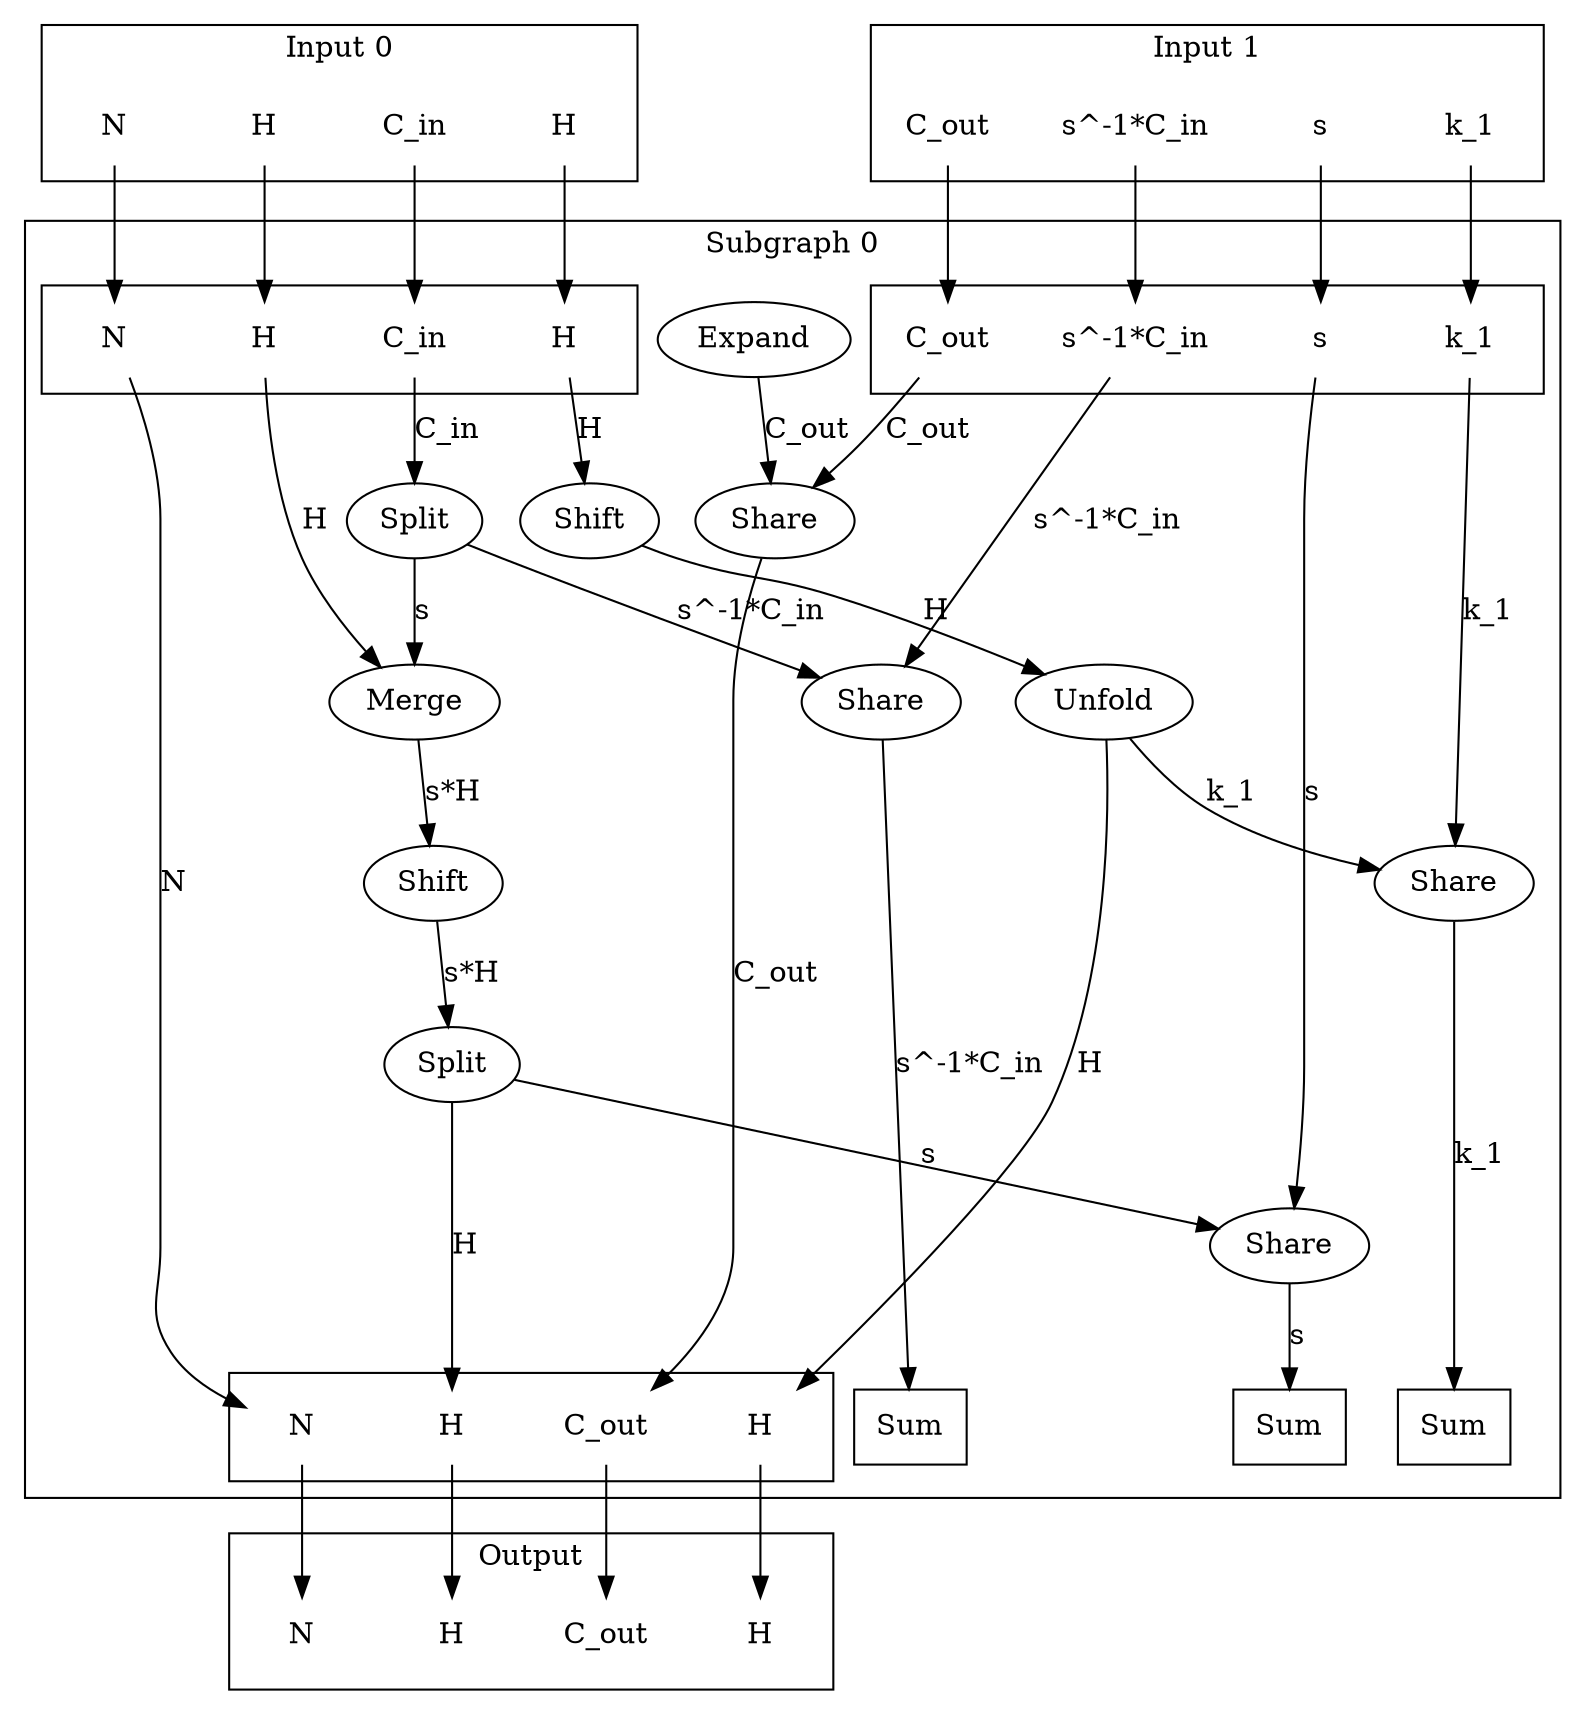 digraph kernel_generated {
newrank = true;

// Stage tensor.
subgraph cluster_subgraph_0 {
    label = "Subgraph 0";
    // Reductions.
    reduce_0x7effd8001a98 [label="Sum", shape=box];
    reduce_0x7effd8002ce8 [label="Sum", shape=box];
    reduce_0x7effd8005640 [label="Sum", shape=box];
    // Output.
    subgraph cluster_subgraph_0_out {
        label = "";
        interface_0_out_0x55a308c0a8f0 [label="N", shape=none];
        interface_0_out_0x55a308c0a918 [label="C_out", shape=none];
        interface_0_out_0x55a308c0a940 [label="H", shape=none];
        interface_0_out_0x55a308c0a968 [label="H", shape=none];
    }
    {
        rank = same;
        reduce_0x7effd8001a98;
        reduce_0x7effd8002ce8;
        reduce_0x7effd8005640;
        interface_0_out_0x55a308c0a8f0;
        interface_0_out_0x55a308c0a918;
        interface_0_out_0x55a308c0a940;
        interface_0_out_0x55a308c0a968;
    }
    // Input 0.
    subgraph cluster_subgraph_0_in_0 {
        label = "";
        interface_0_in_0x55a308c0a8f0 [label="N", shape=none];
        interface_0_in_0x55a3093d3910 [label="C_in", shape=none];
        interface_0_in_0x55a3093bb690 [label="H", shape=none];
        interface_0_in_0x55a3093b96e0 [label="H", shape=none];
    }
    // Input 1.
    subgraph cluster_subgraph_0_in_1 {
        label = "";
        interface_0_in_0x55a3093b8af8 [label="s", shape=none];
        interface_0_in_0x55a3093ce4a8 [label="s^-1*C_in", shape=none];
        interface_0_in_0x55a3093b8828 [label="k_1", shape=none];
        interface_0_in_0x55a3093b8738 [label="C_out", shape=none];
    }
    {
        rank = same;
        interface_0_in_0x55a308c0a8f0;
        interface_0_in_0x55a3093d3910;
        interface_0_in_0x55a3093bb690;
        interface_0_in_0x55a3093b96e0;
        interface_0_in_0x55a3093b8af8;
        interface_0_in_0x55a3093ce4a8;
        interface_0_in_0x55a3093b8828;
        interface_0_in_0x55a3093b8738;
    }
    // Op's.
    op_0x55a3093b8700 [label="Share"];
    op_0x55a3093b87f0 [label="Share"];
    op_0x55a3093b8ac0 [label="Share"];
    op_0x55a3093b8c98 [label="Expand"];
    op_0x55a3093b9690 [label="Shift"];
    op_0x55a3093b96c0 [label="Shift"];
    op_0x55a3093bb650 [label="Merge"];
    op_0x55a3093bb900 [label="Unfold"];
    op_0x55a3093ce470 [label="Share"];
    op_0x55a3093d32e0 [label="Split"];
    op_0x55a3093d38d0 [label="Split"];
    // Dimension's.
    interface_0_in_0x55a308c0a8f0 -> interface_0_out_0x55a308c0a8f0 [label="N"];
    op_0x55a3093b8700 -> interface_0_out_0x55a308c0a918 [label="C_out"];
    op_0x55a3093d32e0 -> interface_0_out_0x55a308c0a940 [label="H"];
    op_0x55a3093bb900 -> interface_0_out_0x55a308c0a968 [label="H"];
    op_0x55a3093b8c98 -> op_0x55a3093b8700 [label="C_out"];
    interface_0_in_0x55a3093b8738 -> op_0x55a3093b8700 [label="C_out"];
    op_0x55a3093bb900 -> op_0x55a3093b87f0 [label="k_1"];
    interface_0_in_0x55a3093b8828 -> op_0x55a3093b87f0 [label="k_1"];
    op_0x55a3093d32e0 -> op_0x55a3093b8ac0 [label="s"];
    interface_0_in_0x55a3093b8af8 -> op_0x55a3093b8ac0 [label="s"];
    op_0x55a3093bb650 -> op_0x55a3093b9690 [label="s*H"];
    interface_0_in_0x55a3093b96e0 -> op_0x55a3093b96c0 [label="H"];
    interface_0_in_0x55a3093bb690 -> op_0x55a3093bb650 [label="H"];
    op_0x55a3093d38d0 -> op_0x55a3093bb650 [label="s"];
    op_0x55a3093b96c0 -> op_0x55a3093bb900 [label="H"];
    op_0x55a3093d38d0 -> op_0x55a3093ce470 [label="s^-1*C_in"];
    interface_0_in_0x55a3093ce4a8 -> op_0x55a3093ce470 [label="s^-1*C_in"];
    op_0x55a3093b9690 -> op_0x55a3093d32e0 [label="s*H"];
    interface_0_in_0x55a3093d3910 -> op_0x55a3093d38d0 [label="C_in"];
    op_0x55a3093b87f0 -> reduce_0x7effd8001a98 [label="k_1"];
    op_0x55a3093b8ac0 -> reduce_0x7effd8002ce8 [label="s"];
    op_0x55a3093ce470 -> reduce_0x7effd8005640 [label="s^-1*C_in"];
}

// Input tensor.
subgraph cluster_subgraph_1 {
    label = "Input 0";
    interface_1_out_0x55a308c0a8f0 [label="N", shape=none];
    interface_1_out_0x55a3093d3910 [label="C_in", shape=none];
    interface_1_out_0x55a3093bb690 [label="H", shape=none];
    interface_1_out_0x55a3093b96e0 [label="H", shape=none];
}

interface_1_out_0x55a308c0a8f0 -> interface_0_in_0x55a308c0a8f0;
interface_1_out_0x55a3093d3910 -> interface_0_in_0x55a3093d3910;
interface_1_out_0x55a3093bb690 -> interface_0_in_0x55a3093bb690;
interface_1_out_0x55a3093b96e0 -> interface_0_in_0x55a3093b96e0;

// Input tensor.
subgraph cluster_subgraph_2 {
    label = "Input 1";
    interface_2_out_0x55a3093b8af8 [label="s", shape=none];
    interface_2_out_0x55a3093ce4a8 [label="s^-1*C_in", shape=none];
    interface_2_out_0x55a3093b8828 [label="k_1", shape=none];
    interface_2_out_0x55a3093b8738 [label="C_out", shape=none];
}

interface_2_out_0x55a3093b8af8 -> interface_0_in_0x55a3093b8af8;
interface_2_out_0x55a3093ce4a8 -> interface_0_in_0x55a3093ce4a8;
interface_2_out_0x55a3093b8828 -> interface_0_in_0x55a3093b8828;
interface_2_out_0x55a3093b8738 -> interface_0_in_0x55a3093b8738;

{
    rank = same;
    interface_1_out_0x55a308c0a8f0;
    interface_1_out_0x55a3093d3910;
    interface_1_out_0x55a3093bb690;
    interface_1_out_0x55a3093b96e0;
    interface_2_out_0x55a3093b8af8;
    interface_2_out_0x55a3093ce4a8;
    interface_2_out_0x55a3093b8828;
    interface_2_out_0x55a3093b8738;
}
subgraph cluster_subgraph_output {
    label = "Output";
    interface_3_in_0x55a308c0a8f0 [label="N", shape=none];
    interface_3_in_0x55a308c0a918 [label="C_out", shape=none];
    interface_3_in_0x55a308c0a940 [label="H", shape=none];
    interface_3_in_0x55a308c0a968 [label="H", shape=none];
}
interface_0_out_0x55a308c0a8f0 -> interface_3_in_0x55a308c0a8f0;
interface_0_out_0x55a308c0a918 -> interface_3_in_0x55a308c0a918;
interface_0_out_0x55a308c0a940 -> interface_3_in_0x55a308c0a940;
interface_0_out_0x55a308c0a968 -> interface_3_in_0x55a308c0a968;

}
